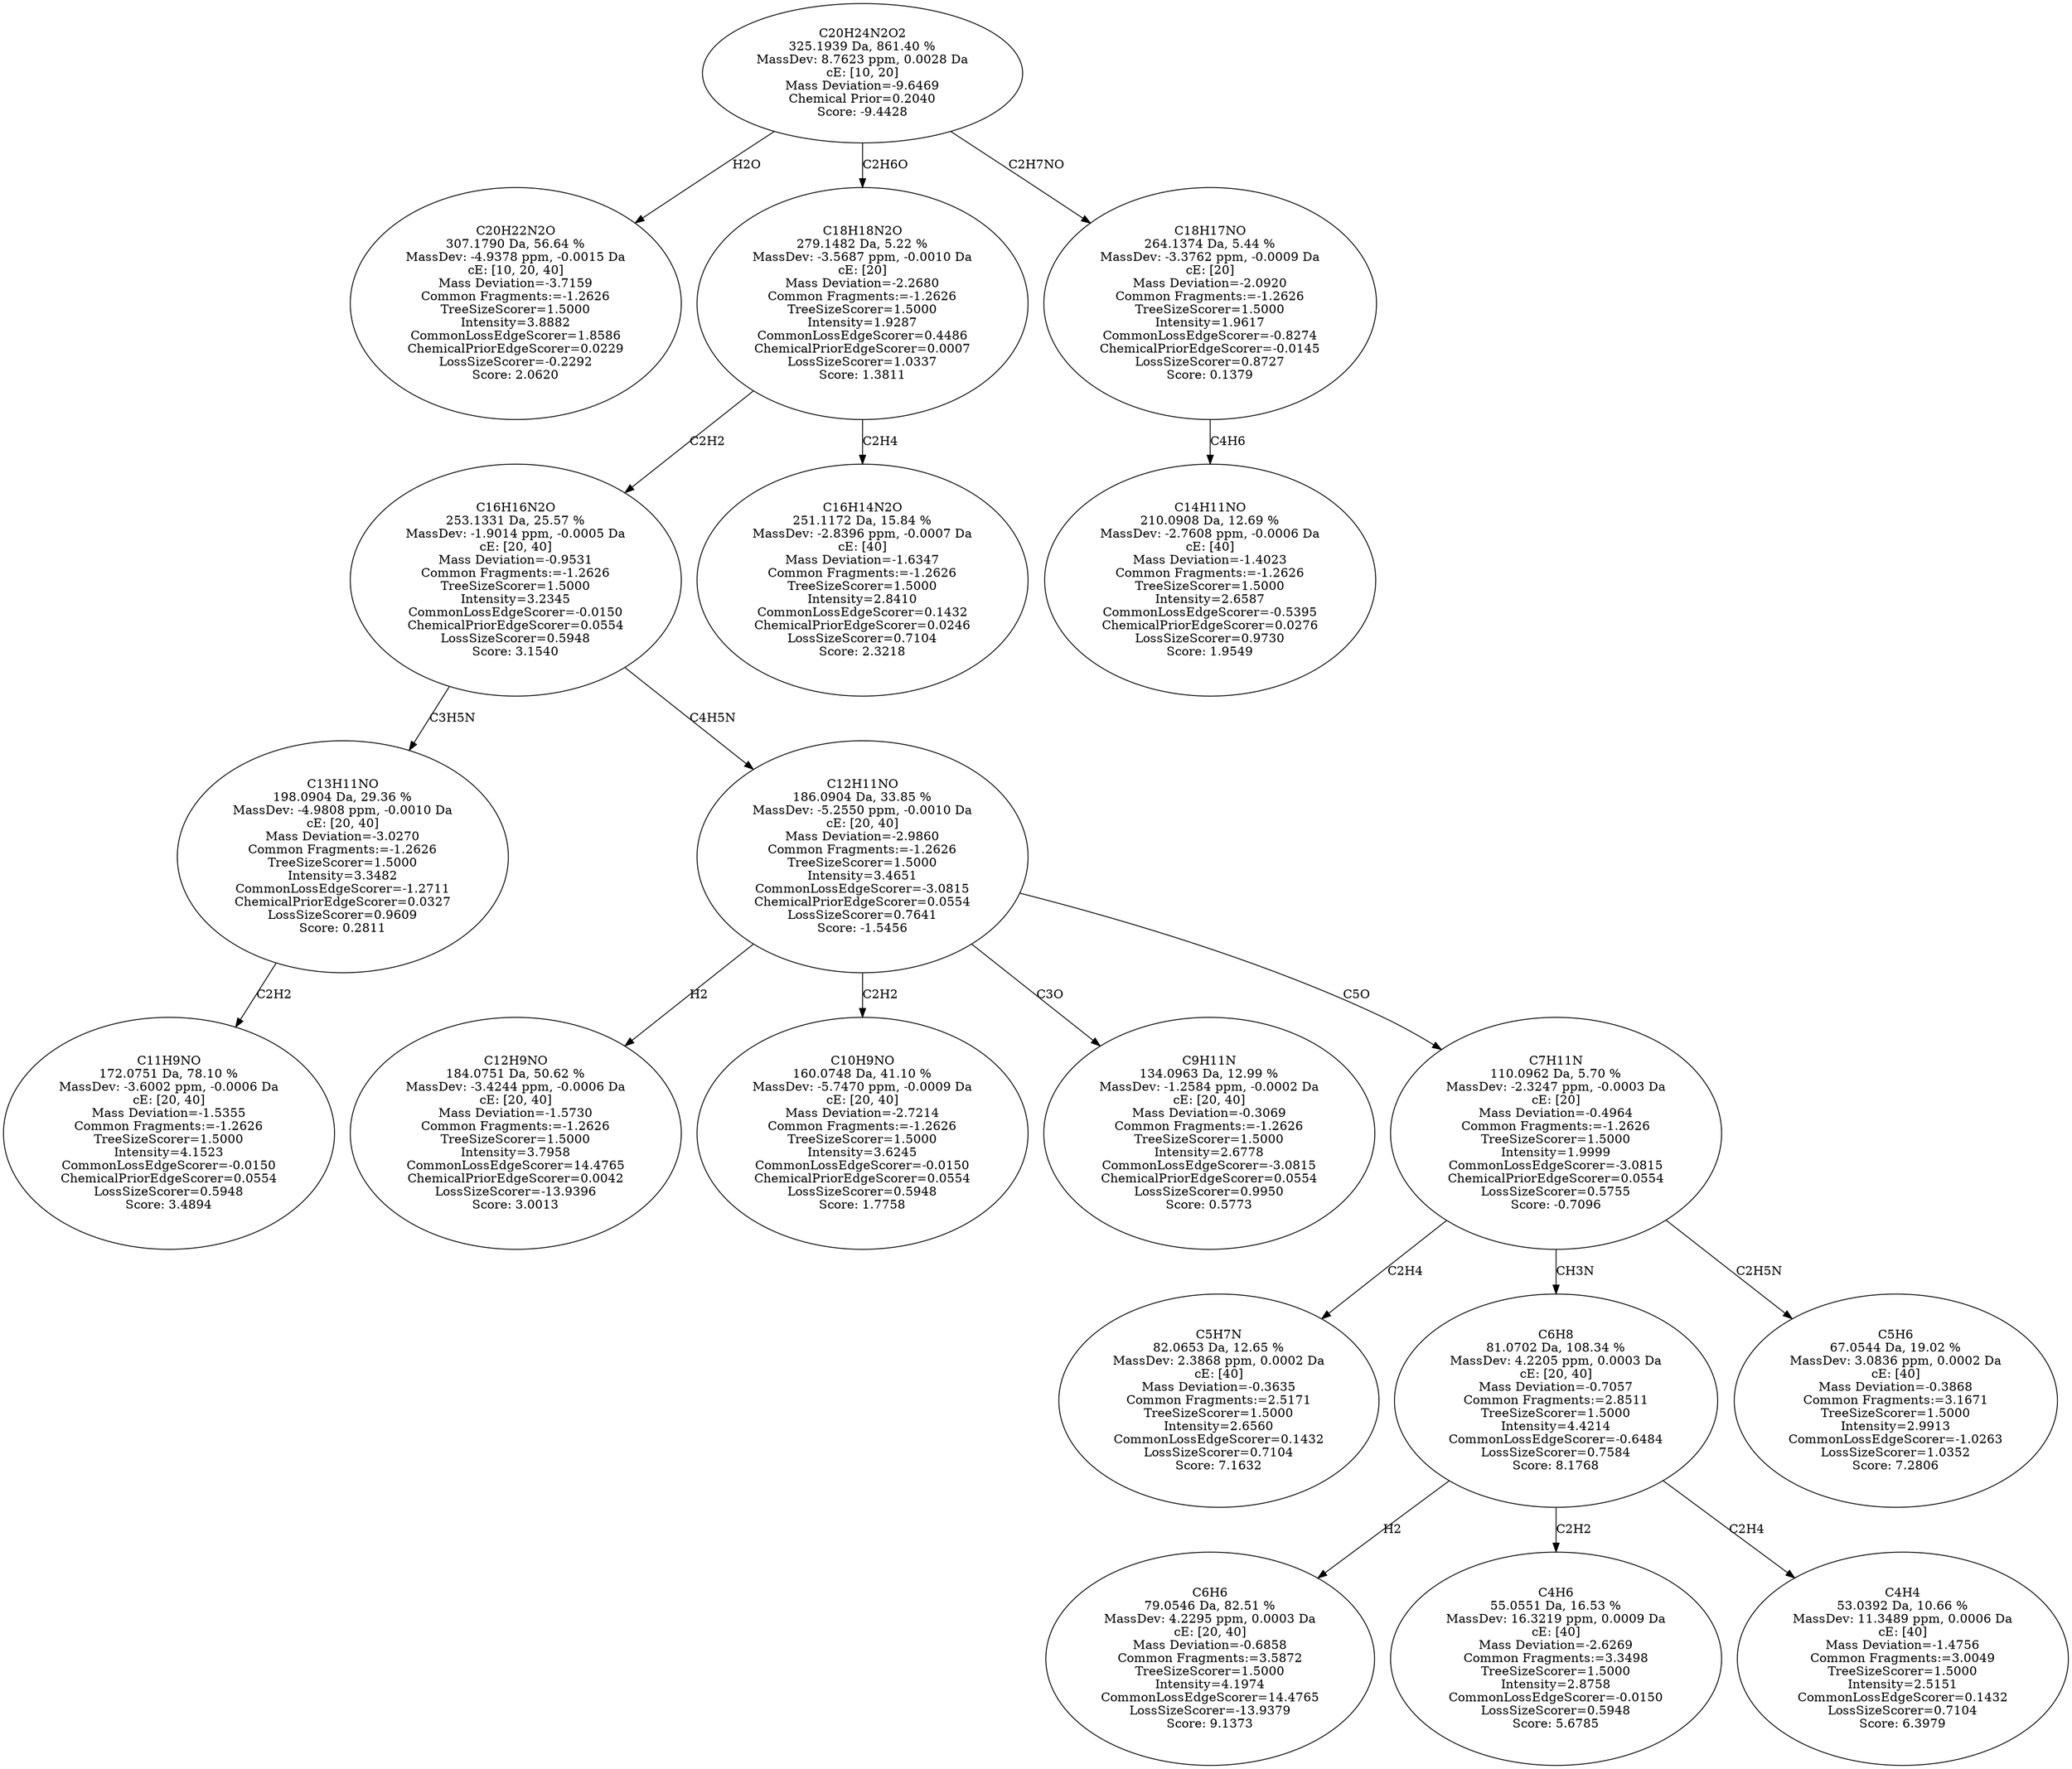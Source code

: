 strict digraph {
v1 [label="C20H22N2O\n307.1790 Da, 56.64 %\nMassDev: -4.9378 ppm, -0.0015 Da\ncE: [10, 20, 40]\nMass Deviation=-3.7159\nCommon Fragments:=-1.2626\nTreeSizeScorer=1.5000\nIntensity=3.8882\nCommonLossEdgeScorer=1.8586\nChemicalPriorEdgeScorer=0.0229\nLossSizeScorer=-0.2292\nScore: 2.0620"];
v2 [label="C11H9NO\n172.0751 Da, 78.10 %\nMassDev: -3.6002 ppm, -0.0006 Da\ncE: [20, 40]\nMass Deviation=-1.5355\nCommon Fragments:=-1.2626\nTreeSizeScorer=1.5000\nIntensity=4.1523\nCommonLossEdgeScorer=-0.0150\nChemicalPriorEdgeScorer=0.0554\nLossSizeScorer=0.5948\nScore: 3.4894"];
v3 [label="C13H11NO\n198.0904 Da, 29.36 %\nMassDev: -4.9808 ppm, -0.0010 Da\ncE: [20, 40]\nMass Deviation=-3.0270\nCommon Fragments:=-1.2626\nTreeSizeScorer=1.5000\nIntensity=3.3482\nCommonLossEdgeScorer=-1.2711\nChemicalPriorEdgeScorer=0.0327\nLossSizeScorer=0.9609\nScore: 0.2811"];
v4 [label="C12H9NO\n184.0751 Da, 50.62 %\nMassDev: -3.4244 ppm, -0.0006 Da\ncE: [20, 40]\nMass Deviation=-1.5730\nCommon Fragments:=-1.2626\nTreeSizeScorer=1.5000\nIntensity=3.7958\nCommonLossEdgeScorer=14.4765\nChemicalPriorEdgeScorer=0.0042\nLossSizeScorer=-13.9396\nScore: 3.0013"];
v5 [label="C10H9NO\n160.0748 Da, 41.10 %\nMassDev: -5.7470 ppm, -0.0009 Da\ncE: [20, 40]\nMass Deviation=-2.7214\nCommon Fragments:=-1.2626\nTreeSizeScorer=1.5000\nIntensity=3.6245\nCommonLossEdgeScorer=-0.0150\nChemicalPriorEdgeScorer=0.0554\nLossSizeScorer=0.5948\nScore: 1.7758"];
v6 [label="C9H11N\n134.0963 Da, 12.99 %\nMassDev: -1.2584 ppm, -0.0002 Da\ncE: [20, 40]\nMass Deviation=-0.3069\nCommon Fragments:=-1.2626\nTreeSizeScorer=1.5000\nIntensity=2.6778\nCommonLossEdgeScorer=-3.0815\nChemicalPriorEdgeScorer=0.0554\nLossSizeScorer=0.9950\nScore: 0.5773"];
v7 [label="C5H7N\n82.0653 Da, 12.65 %\nMassDev: 2.3868 ppm, 0.0002 Da\ncE: [40]\nMass Deviation=-0.3635\nCommon Fragments:=2.5171\nTreeSizeScorer=1.5000\nIntensity=2.6560\nCommonLossEdgeScorer=0.1432\nLossSizeScorer=0.7104\nScore: 7.1632"];
v8 [label="C6H6\n79.0546 Da, 82.51 %\nMassDev: 4.2295 ppm, 0.0003 Da\ncE: [20, 40]\nMass Deviation=-0.6858\nCommon Fragments:=3.5872\nTreeSizeScorer=1.5000\nIntensity=4.1974\nCommonLossEdgeScorer=14.4765\nLossSizeScorer=-13.9379\nScore: 9.1373"];
v9 [label="C4H6\n55.0551 Da, 16.53 %\nMassDev: 16.3219 ppm, 0.0009 Da\ncE: [40]\nMass Deviation=-2.6269\nCommon Fragments:=3.3498\nTreeSizeScorer=1.5000\nIntensity=2.8758\nCommonLossEdgeScorer=-0.0150\nLossSizeScorer=0.5948\nScore: 5.6785"];
v10 [label="C4H4\n53.0392 Da, 10.66 %\nMassDev: 11.3489 ppm, 0.0006 Da\ncE: [40]\nMass Deviation=-1.4756\nCommon Fragments:=3.0049\nTreeSizeScorer=1.5000\nIntensity=2.5151\nCommonLossEdgeScorer=0.1432\nLossSizeScorer=0.7104\nScore: 6.3979"];
v11 [label="C6H8\n81.0702 Da, 108.34 %\nMassDev: 4.2205 ppm, 0.0003 Da\ncE: [20, 40]\nMass Deviation=-0.7057\nCommon Fragments:=2.8511\nTreeSizeScorer=1.5000\nIntensity=4.4214\nCommonLossEdgeScorer=-0.6484\nLossSizeScorer=0.7584\nScore: 8.1768"];
v12 [label="C5H6\n67.0544 Da, 19.02 %\nMassDev: 3.0836 ppm, 0.0002 Da\ncE: [40]\nMass Deviation=-0.3868\nCommon Fragments:=3.1671\nTreeSizeScorer=1.5000\nIntensity=2.9913\nCommonLossEdgeScorer=-1.0263\nLossSizeScorer=1.0352\nScore: 7.2806"];
v13 [label="C7H11N\n110.0962 Da, 5.70 %\nMassDev: -2.3247 ppm, -0.0003 Da\ncE: [20]\nMass Deviation=-0.4964\nCommon Fragments:=-1.2626\nTreeSizeScorer=1.5000\nIntensity=1.9999\nCommonLossEdgeScorer=-3.0815\nChemicalPriorEdgeScorer=0.0554\nLossSizeScorer=0.5755\nScore: -0.7096"];
v14 [label="C12H11NO\n186.0904 Da, 33.85 %\nMassDev: -5.2550 ppm, -0.0010 Da\ncE: [20, 40]\nMass Deviation=-2.9860\nCommon Fragments:=-1.2626\nTreeSizeScorer=1.5000\nIntensity=3.4651\nCommonLossEdgeScorer=-3.0815\nChemicalPriorEdgeScorer=0.0554\nLossSizeScorer=0.7641\nScore: -1.5456"];
v15 [label="C16H16N2O\n253.1331 Da, 25.57 %\nMassDev: -1.9014 ppm, -0.0005 Da\ncE: [20, 40]\nMass Deviation=-0.9531\nCommon Fragments:=-1.2626\nTreeSizeScorer=1.5000\nIntensity=3.2345\nCommonLossEdgeScorer=-0.0150\nChemicalPriorEdgeScorer=0.0554\nLossSizeScorer=0.5948\nScore: 3.1540"];
v16 [label="C16H14N2O\n251.1172 Da, 15.84 %\nMassDev: -2.8396 ppm, -0.0007 Da\ncE: [40]\nMass Deviation=-1.6347\nCommon Fragments:=-1.2626\nTreeSizeScorer=1.5000\nIntensity=2.8410\nCommonLossEdgeScorer=0.1432\nChemicalPriorEdgeScorer=0.0246\nLossSizeScorer=0.7104\nScore: 2.3218"];
v17 [label="C18H18N2O\n279.1482 Da, 5.22 %\nMassDev: -3.5687 ppm, -0.0010 Da\ncE: [20]\nMass Deviation=-2.2680\nCommon Fragments:=-1.2626\nTreeSizeScorer=1.5000\nIntensity=1.9287\nCommonLossEdgeScorer=0.4486\nChemicalPriorEdgeScorer=0.0007\nLossSizeScorer=1.0337\nScore: 1.3811"];
v18 [label="C14H11NO\n210.0908 Da, 12.69 %\nMassDev: -2.7608 ppm, -0.0006 Da\ncE: [40]\nMass Deviation=-1.4023\nCommon Fragments:=-1.2626\nTreeSizeScorer=1.5000\nIntensity=2.6587\nCommonLossEdgeScorer=-0.5395\nChemicalPriorEdgeScorer=0.0276\nLossSizeScorer=0.9730\nScore: 1.9549"];
v19 [label="C18H17NO\n264.1374 Da, 5.44 %\nMassDev: -3.3762 ppm, -0.0009 Da\ncE: [20]\nMass Deviation=-2.0920\nCommon Fragments:=-1.2626\nTreeSizeScorer=1.5000\nIntensity=1.9617\nCommonLossEdgeScorer=-0.8274\nChemicalPriorEdgeScorer=-0.0145\nLossSizeScorer=0.8727\nScore: 0.1379"];
v20 [label="C20H24N2O2\n325.1939 Da, 861.40 %\nMassDev: 8.7623 ppm, 0.0028 Da\ncE: [10, 20]\nMass Deviation=-9.6469\nChemical Prior=0.2040\nScore: -9.4428"];
v20 -> v1 [label="H2O"];
v3 -> v2 [label="C2H2"];
v15 -> v3 [label="C3H5N"];
v14 -> v4 [label="H2"];
v14 -> v5 [label="C2H2"];
v14 -> v6 [label="C3O"];
v13 -> v7 [label="C2H4"];
v11 -> v8 [label="H2"];
v11 -> v9 [label="C2H2"];
v11 -> v10 [label="C2H4"];
v13 -> v11 [label="CH3N"];
v13 -> v12 [label="C2H5N"];
v14 -> v13 [label="C5O"];
v15 -> v14 [label="C4H5N"];
v17 -> v15 [label="C2H2"];
v17 -> v16 [label="C2H4"];
v20 -> v17 [label="C2H6O"];
v19 -> v18 [label="C4H6"];
v20 -> v19 [label="C2H7NO"];
}
